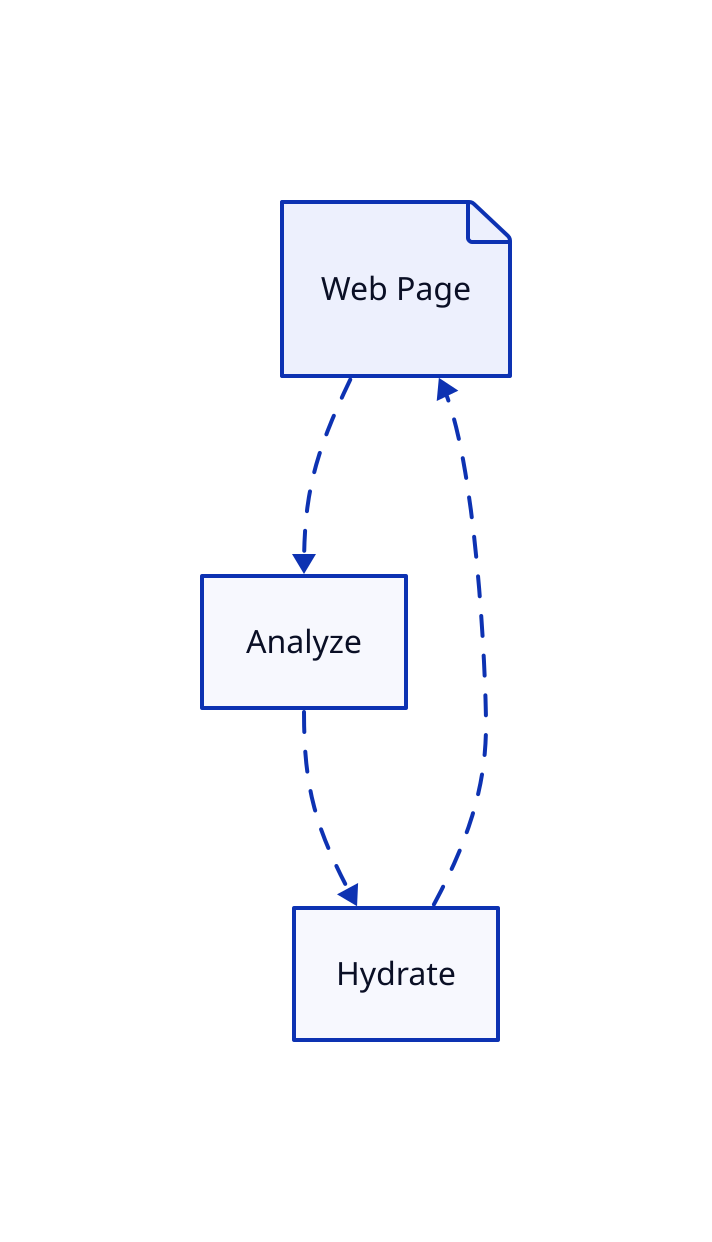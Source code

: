 # Copyright 2025 Mention Ads. All rights reserved.
# Use of this source code is governed by the PolyForm Shield 1.0.0 license
# that can be found in the LICENSE.md file at the root of this repository.

# d2 --sketch HERO.d2 packages/pages/src/assets/hero.svg

Web Page -> Analyze: {style.animated: true}

Analyze -> Hydrate: {style.animated: true}

Hydrate -> Web Page: {style.animated: true}

Web Page.shape: page
